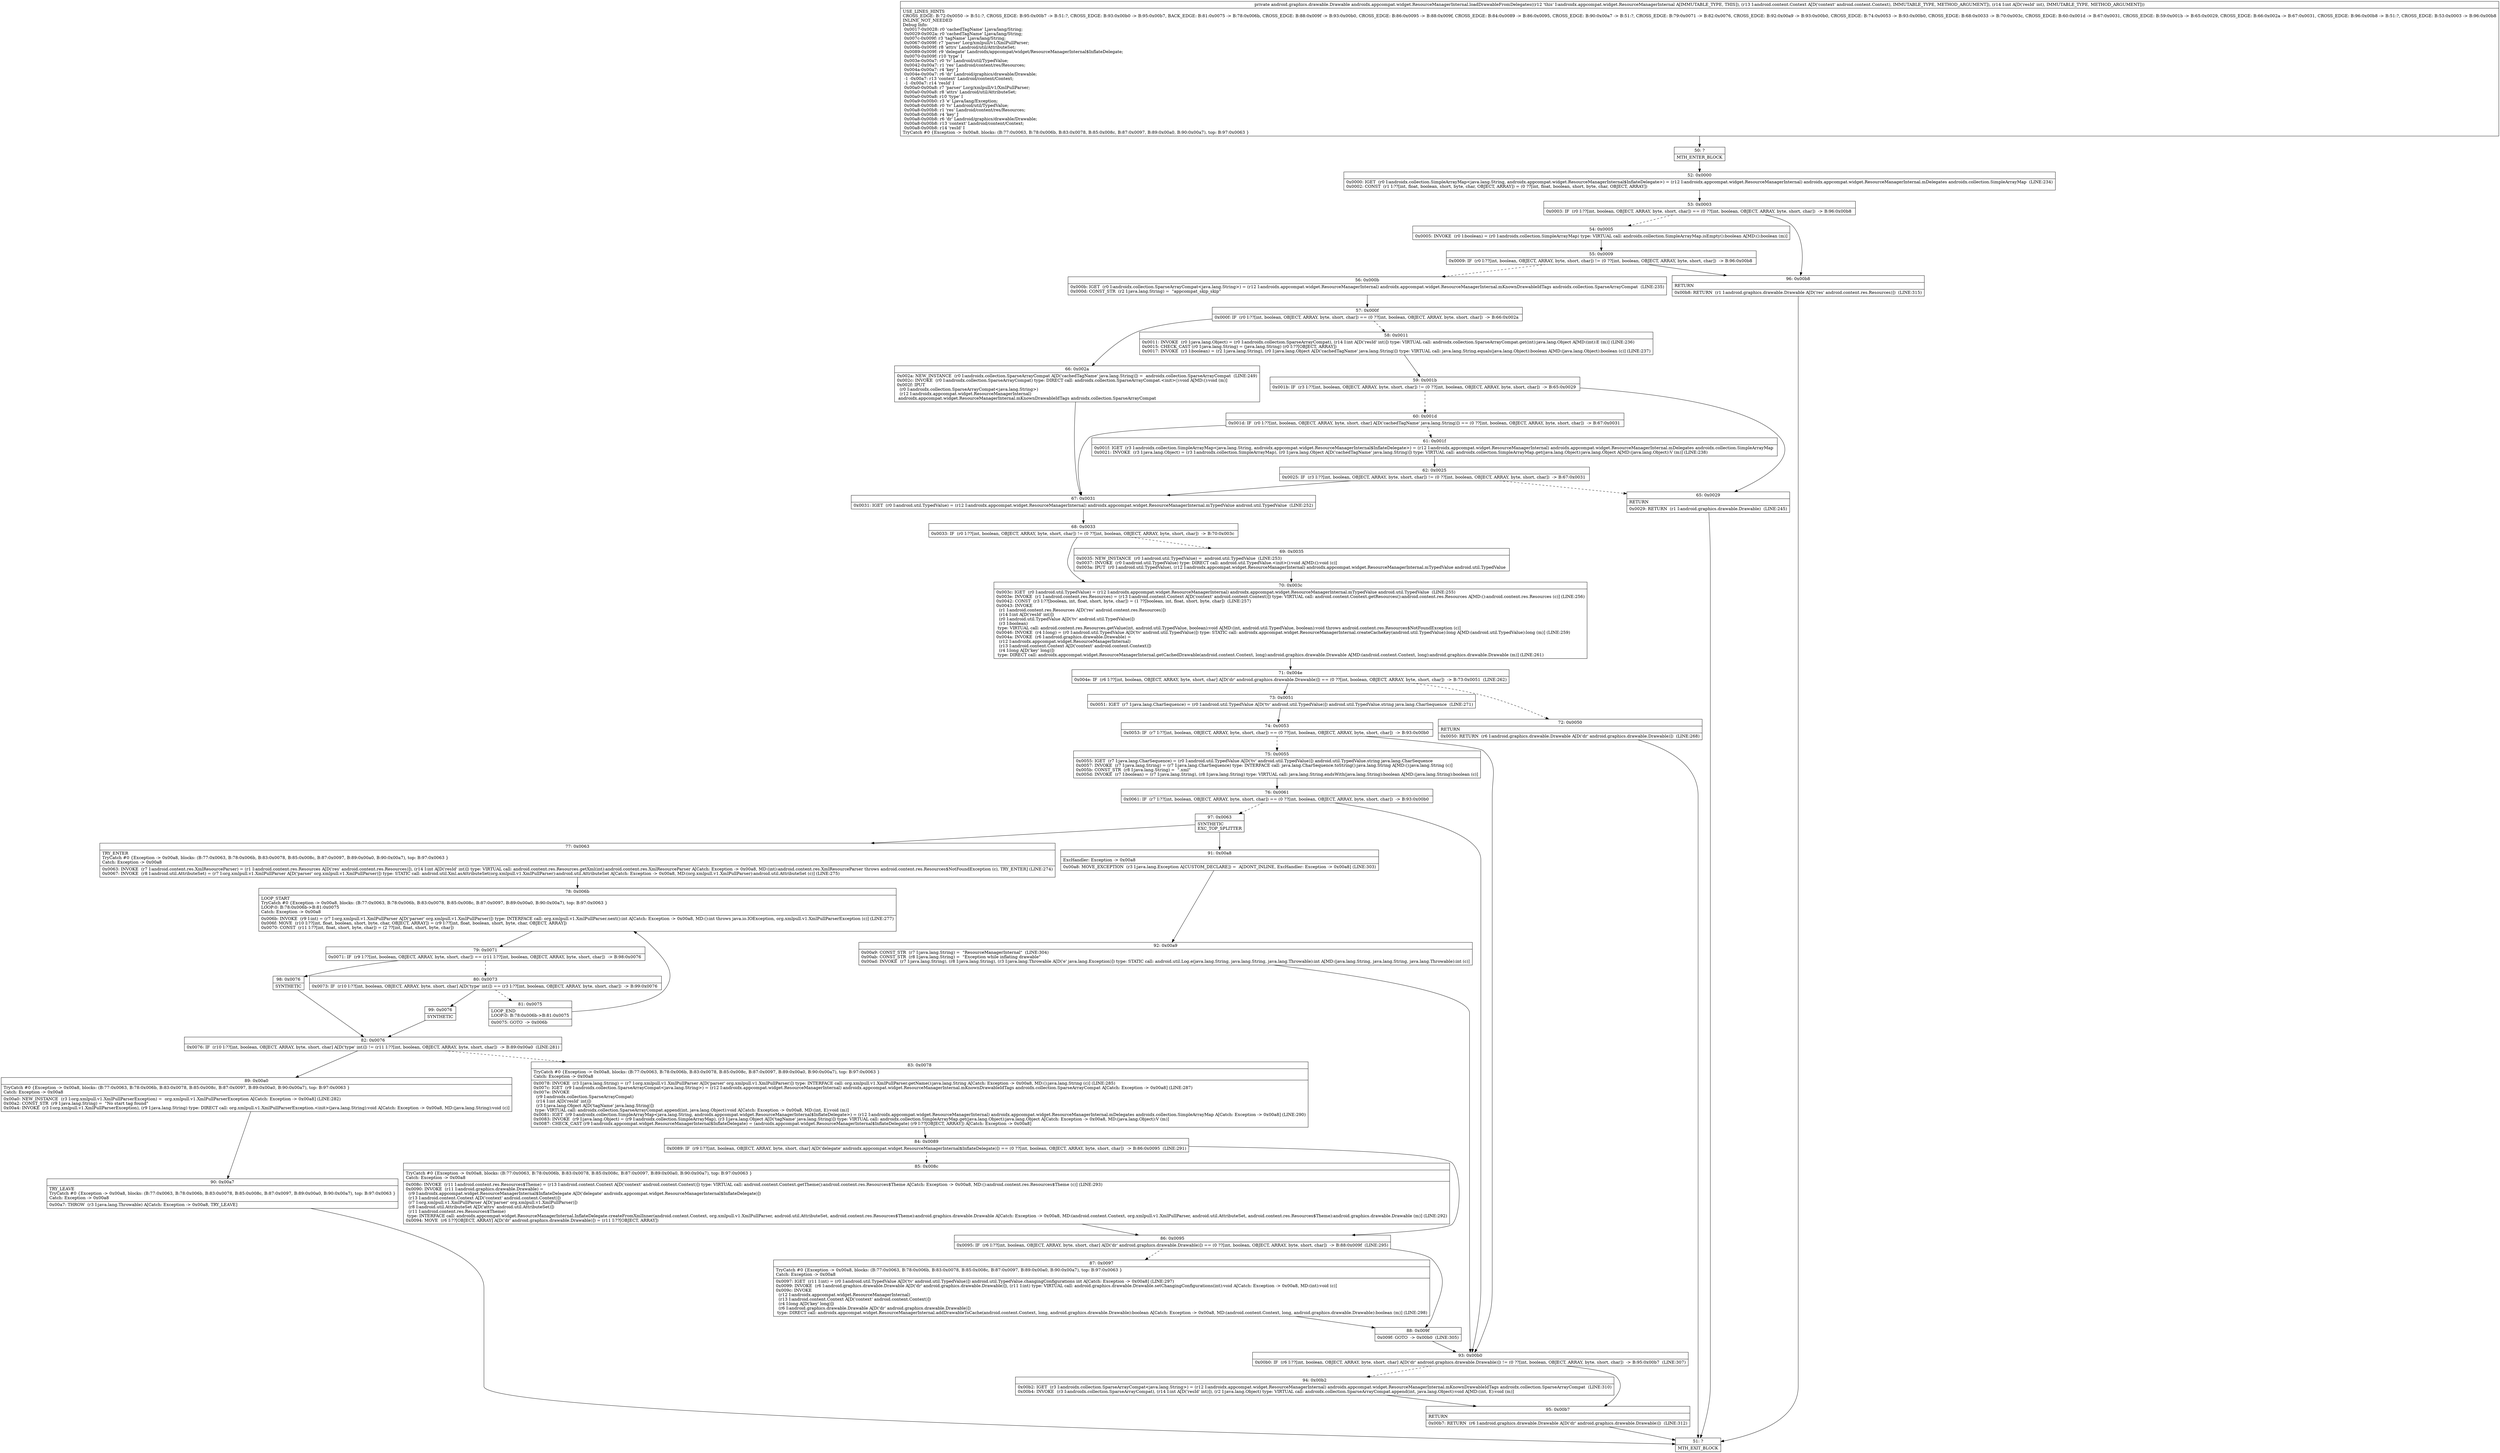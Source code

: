 digraph "CFG forandroidx.appcompat.widget.ResourceManagerInternal.loadDrawableFromDelegates(Landroid\/content\/Context;I)Landroid\/graphics\/drawable\/Drawable;" {
Node_50 [shape=record,label="{50\:\ ?|MTH_ENTER_BLOCK\l}"];
Node_52 [shape=record,label="{52\:\ 0x0000|0x0000: IGET  (r0 I:androidx.collection.SimpleArrayMap\<java.lang.String, androidx.appcompat.widget.ResourceManagerInternal$InflateDelegate\>) = (r12 I:androidx.appcompat.widget.ResourceManagerInternal) androidx.appcompat.widget.ResourceManagerInternal.mDelegates androidx.collection.SimpleArrayMap  (LINE:234)\l0x0002: CONST  (r1 I:??[int, float, boolean, short, byte, char, OBJECT, ARRAY]) = (0 ??[int, float, boolean, short, byte, char, OBJECT, ARRAY]) \l}"];
Node_53 [shape=record,label="{53\:\ 0x0003|0x0003: IF  (r0 I:??[int, boolean, OBJECT, ARRAY, byte, short, char]) == (0 ??[int, boolean, OBJECT, ARRAY, byte, short, char])  \-\> B:96:0x00b8 \l}"];
Node_54 [shape=record,label="{54\:\ 0x0005|0x0005: INVOKE  (r0 I:boolean) = (r0 I:androidx.collection.SimpleArrayMap) type: VIRTUAL call: androidx.collection.SimpleArrayMap.isEmpty():boolean A[MD:():boolean (m)]\l}"];
Node_55 [shape=record,label="{55\:\ 0x0009|0x0009: IF  (r0 I:??[int, boolean, OBJECT, ARRAY, byte, short, char]) != (0 ??[int, boolean, OBJECT, ARRAY, byte, short, char])  \-\> B:96:0x00b8 \l}"];
Node_56 [shape=record,label="{56\:\ 0x000b|0x000b: IGET  (r0 I:androidx.collection.SparseArrayCompat\<java.lang.String\>) = (r12 I:androidx.appcompat.widget.ResourceManagerInternal) androidx.appcompat.widget.ResourceManagerInternal.mKnownDrawableIdTags androidx.collection.SparseArrayCompat  (LINE:235)\l0x000d: CONST_STR  (r2 I:java.lang.String) =  \"appcompat_skip_skip\" \l}"];
Node_57 [shape=record,label="{57\:\ 0x000f|0x000f: IF  (r0 I:??[int, boolean, OBJECT, ARRAY, byte, short, char]) == (0 ??[int, boolean, OBJECT, ARRAY, byte, short, char])  \-\> B:66:0x002a \l}"];
Node_58 [shape=record,label="{58\:\ 0x0011|0x0011: INVOKE  (r0 I:java.lang.Object) = (r0 I:androidx.collection.SparseArrayCompat), (r14 I:int A[D('resId' int)]) type: VIRTUAL call: androidx.collection.SparseArrayCompat.get(int):java.lang.Object A[MD:(int):E (m)] (LINE:236)\l0x0015: CHECK_CAST (r0 I:java.lang.String) = (java.lang.String) (r0 I:??[OBJECT, ARRAY]) \l0x0017: INVOKE  (r3 I:boolean) = (r2 I:java.lang.String), (r0 I:java.lang.Object A[D('cachedTagName' java.lang.String)]) type: VIRTUAL call: java.lang.String.equals(java.lang.Object):boolean A[MD:(java.lang.Object):boolean (c)] (LINE:237)\l}"];
Node_59 [shape=record,label="{59\:\ 0x001b|0x001b: IF  (r3 I:??[int, boolean, OBJECT, ARRAY, byte, short, char]) != (0 ??[int, boolean, OBJECT, ARRAY, byte, short, char])  \-\> B:65:0x0029 \l}"];
Node_60 [shape=record,label="{60\:\ 0x001d|0x001d: IF  (r0 I:??[int, boolean, OBJECT, ARRAY, byte, short, char] A[D('cachedTagName' java.lang.String)]) == (0 ??[int, boolean, OBJECT, ARRAY, byte, short, char])  \-\> B:67:0x0031 \l}"];
Node_61 [shape=record,label="{61\:\ 0x001f|0x001f: IGET  (r3 I:androidx.collection.SimpleArrayMap\<java.lang.String, androidx.appcompat.widget.ResourceManagerInternal$InflateDelegate\>) = (r12 I:androidx.appcompat.widget.ResourceManagerInternal) androidx.appcompat.widget.ResourceManagerInternal.mDelegates androidx.collection.SimpleArrayMap \l0x0021: INVOKE  (r3 I:java.lang.Object) = (r3 I:androidx.collection.SimpleArrayMap), (r0 I:java.lang.Object A[D('cachedTagName' java.lang.String)]) type: VIRTUAL call: androidx.collection.SimpleArrayMap.get(java.lang.Object):java.lang.Object A[MD:(java.lang.Object):V (m)] (LINE:238)\l}"];
Node_62 [shape=record,label="{62\:\ 0x0025|0x0025: IF  (r3 I:??[int, boolean, OBJECT, ARRAY, byte, short, char]) != (0 ??[int, boolean, OBJECT, ARRAY, byte, short, char])  \-\> B:67:0x0031 \l}"];
Node_67 [shape=record,label="{67\:\ 0x0031|0x0031: IGET  (r0 I:android.util.TypedValue) = (r12 I:androidx.appcompat.widget.ResourceManagerInternal) androidx.appcompat.widget.ResourceManagerInternal.mTypedValue android.util.TypedValue  (LINE:252)\l}"];
Node_68 [shape=record,label="{68\:\ 0x0033|0x0033: IF  (r0 I:??[int, boolean, OBJECT, ARRAY, byte, short, char]) != (0 ??[int, boolean, OBJECT, ARRAY, byte, short, char])  \-\> B:70:0x003c \l}"];
Node_69 [shape=record,label="{69\:\ 0x0035|0x0035: NEW_INSTANCE  (r0 I:android.util.TypedValue) =  android.util.TypedValue  (LINE:253)\l0x0037: INVOKE  (r0 I:android.util.TypedValue) type: DIRECT call: android.util.TypedValue.\<init\>():void A[MD:():void (c)]\l0x003a: IPUT  (r0 I:android.util.TypedValue), (r12 I:androidx.appcompat.widget.ResourceManagerInternal) androidx.appcompat.widget.ResourceManagerInternal.mTypedValue android.util.TypedValue \l}"];
Node_70 [shape=record,label="{70\:\ 0x003c|0x003c: IGET  (r0 I:android.util.TypedValue) = (r12 I:androidx.appcompat.widget.ResourceManagerInternal) androidx.appcompat.widget.ResourceManagerInternal.mTypedValue android.util.TypedValue  (LINE:255)\l0x003e: INVOKE  (r1 I:android.content.res.Resources) = (r13 I:android.content.Context A[D('context' android.content.Context)]) type: VIRTUAL call: android.content.Context.getResources():android.content.res.Resources A[MD:():android.content.res.Resources (c)] (LINE:256)\l0x0042: CONST  (r3 I:??[boolean, int, float, short, byte, char]) = (1 ??[boolean, int, float, short, byte, char])  (LINE:257)\l0x0043: INVOKE  \l  (r1 I:android.content.res.Resources A[D('res' android.content.res.Resources)])\l  (r14 I:int A[D('resId' int)])\l  (r0 I:android.util.TypedValue A[D('tv' android.util.TypedValue)])\l  (r3 I:boolean)\l type: VIRTUAL call: android.content.res.Resources.getValue(int, android.util.TypedValue, boolean):void A[MD:(int, android.util.TypedValue, boolean):void throws android.content.res.Resources$NotFoundException (c)]\l0x0046: INVOKE  (r4 I:long) = (r0 I:android.util.TypedValue A[D('tv' android.util.TypedValue)]) type: STATIC call: androidx.appcompat.widget.ResourceManagerInternal.createCacheKey(android.util.TypedValue):long A[MD:(android.util.TypedValue):long (m)] (LINE:259)\l0x004a: INVOKE  (r6 I:android.graphics.drawable.Drawable) = \l  (r12 I:androidx.appcompat.widget.ResourceManagerInternal)\l  (r13 I:android.content.Context A[D('context' android.content.Context)])\l  (r4 I:long A[D('key' long)])\l type: DIRECT call: androidx.appcompat.widget.ResourceManagerInternal.getCachedDrawable(android.content.Context, long):android.graphics.drawable.Drawable A[MD:(android.content.Context, long):android.graphics.drawable.Drawable (m)] (LINE:261)\l}"];
Node_71 [shape=record,label="{71\:\ 0x004e|0x004e: IF  (r6 I:??[int, boolean, OBJECT, ARRAY, byte, short, char] A[D('dr' android.graphics.drawable.Drawable)]) == (0 ??[int, boolean, OBJECT, ARRAY, byte, short, char])  \-\> B:73:0x0051  (LINE:262)\l}"];
Node_72 [shape=record,label="{72\:\ 0x0050|RETURN\l|0x0050: RETURN  (r6 I:android.graphics.drawable.Drawable A[D('dr' android.graphics.drawable.Drawable)])  (LINE:268)\l}"];
Node_51 [shape=record,label="{51\:\ ?|MTH_EXIT_BLOCK\l}"];
Node_73 [shape=record,label="{73\:\ 0x0051|0x0051: IGET  (r7 I:java.lang.CharSequence) = (r0 I:android.util.TypedValue A[D('tv' android.util.TypedValue)]) android.util.TypedValue.string java.lang.CharSequence  (LINE:271)\l}"];
Node_74 [shape=record,label="{74\:\ 0x0053|0x0053: IF  (r7 I:??[int, boolean, OBJECT, ARRAY, byte, short, char]) == (0 ??[int, boolean, OBJECT, ARRAY, byte, short, char])  \-\> B:93:0x00b0 \l}"];
Node_75 [shape=record,label="{75\:\ 0x0055|0x0055: IGET  (r7 I:java.lang.CharSequence) = (r0 I:android.util.TypedValue A[D('tv' android.util.TypedValue)]) android.util.TypedValue.string java.lang.CharSequence \l0x0057: INVOKE  (r7 I:java.lang.String) = (r7 I:java.lang.CharSequence) type: INTERFACE call: java.lang.CharSequence.toString():java.lang.String A[MD:():java.lang.String (c)]\l0x005b: CONST_STR  (r8 I:java.lang.String) =  \".xml\" \l0x005d: INVOKE  (r7 I:boolean) = (r7 I:java.lang.String), (r8 I:java.lang.String) type: VIRTUAL call: java.lang.String.endsWith(java.lang.String):boolean A[MD:(java.lang.String):boolean (c)]\l}"];
Node_76 [shape=record,label="{76\:\ 0x0061|0x0061: IF  (r7 I:??[int, boolean, OBJECT, ARRAY, byte, short, char]) == (0 ??[int, boolean, OBJECT, ARRAY, byte, short, char])  \-\> B:93:0x00b0 \l}"];
Node_97 [shape=record,label="{97\:\ 0x0063|SYNTHETIC\lEXC_TOP_SPLITTER\l}"];
Node_77 [shape=record,label="{77\:\ 0x0063|TRY_ENTER\lTryCatch #0 \{Exception \-\> 0x00a8, blocks: (B:77:0x0063, B:78:0x006b, B:83:0x0078, B:85:0x008c, B:87:0x0097, B:89:0x00a0, B:90:0x00a7), top: B:97:0x0063 \}\lCatch: Exception \-\> 0x00a8\l|0x0063: INVOKE  (r7 I:android.content.res.XmlResourceParser) = (r1 I:android.content.res.Resources A[D('res' android.content.res.Resources)]), (r14 I:int A[D('resId' int)]) type: VIRTUAL call: android.content.res.Resources.getXml(int):android.content.res.XmlResourceParser A[Catch: Exception \-\> 0x00a8, MD:(int):android.content.res.XmlResourceParser throws android.content.res.Resources$NotFoundException (c), TRY_ENTER] (LINE:274)\l0x0067: INVOKE  (r8 I:android.util.AttributeSet) = (r7 I:org.xmlpull.v1.XmlPullParser A[D('parser' org.xmlpull.v1.XmlPullParser)]) type: STATIC call: android.util.Xml.asAttributeSet(org.xmlpull.v1.XmlPullParser):android.util.AttributeSet A[Catch: Exception \-\> 0x00a8, MD:(org.xmlpull.v1.XmlPullParser):android.util.AttributeSet (c)] (LINE:275)\l}"];
Node_78 [shape=record,label="{78\:\ 0x006b|LOOP_START\lTryCatch #0 \{Exception \-\> 0x00a8, blocks: (B:77:0x0063, B:78:0x006b, B:83:0x0078, B:85:0x008c, B:87:0x0097, B:89:0x00a0, B:90:0x00a7), top: B:97:0x0063 \}\lLOOP:0: B:78:0x006b\-\>B:81:0x0075\lCatch: Exception \-\> 0x00a8\l|0x006b: INVOKE  (r9 I:int) = (r7 I:org.xmlpull.v1.XmlPullParser A[D('parser' org.xmlpull.v1.XmlPullParser)]) type: INTERFACE call: org.xmlpull.v1.XmlPullParser.next():int A[Catch: Exception \-\> 0x00a8, MD:():int throws java.io.IOException, org.xmlpull.v1.XmlPullParserException (c)] (LINE:277)\l0x006f: MOVE  (r10 I:??[int, float, boolean, short, byte, char, OBJECT, ARRAY]) = (r9 I:??[int, float, boolean, short, byte, char, OBJECT, ARRAY]) \l0x0070: CONST  (r11 I:??[int, float, short, byte, char]) = (2 ??[int, float, short, byte, char]) \l}"];
Node_79 [shape=record,label="{79\:\ 0x0071|0x0071: IF  (r9 I:??[int, boolean, OBJECT, ARRAY, byte, short, char]) == (r11 I:??[int, boolean, OBJECT, ARRAY, byte, short, char])  \-\> B:98:0x0076 \l}"];
Node_80 [shape=record,label="{80\:\ 0x0073|0x0073: IF  (r10 I:??[int, boolean, OBJECT, ARRAY, byte, short, char] A[D('type' int)]) == (r3 I:??[int, boolean, OBJECT, ARRAY, byte, short, char])  \-\> B:99:0x0076 \l}"];
Node_81 [shape=record,label="{81\:\ 0x0075|LOOP_END\lLOOP:0: B:78:0x006b\-\>B:81:0x0075\l|0x0075: GOTO  \-\> 0x006b \l}"];
Node_99 [shape=record,label="{99\:\ 0x0076|SYNTHETIC\l}"];
Node_82 [shape=record,label="{82\:\ 0x0076|0x0076: IF  (r10 I:??[int, boolean, OBJECT, ARRAY, byte, short, char] A[D('type' int)]) != (r11 I:??[int, boolean, OBJECT, ARRAY, byte, short, char])  \-\> B:89:0x00a0  (LINE:281)\l}"];
Node_83 [shape=record,label="{83\:\ 0x0078|TryCatch #0 \{Exception \-\> 0x00a8, blocks: (B:77:0x0063, B:78:0x006b, B:83:0x0078, B:85:0x008c, B:87:0x0097, B:89:0x00a0, B:90:0x00a7), top: B:97:0x0063 \}\lCatch: Exception \-\> 0x00a8\l|0x0078: INVOKE  (r3 I:java.lang.String) = (r7 I:org.xmlpull.v1.XmlPullParser A[D('parser' org.xmlpull.v1.XmlPullParser)]) type: INTERFACE call: org.xmlpull.v1.XmlPullParser.getName():java.lang.String A[Catch: Exception \-\> 0x00a8, MD:():java.lang.String (c)] (LINE:285)\l0x007c: IGET  (r9 I:androidx.collection.SparseArrayCompat\<java.lang.String\>) = (r12 I:androidx.appcompat.widget.ResourceManagerInternal) androidx.appcompat.widget.ResourceManagerInternal.mKnownDrawableIdTags androidx.collection.SparseArrayCompat A[Catch: Exception \-\> 0x00a8] (LINE:287)\l0x007e: INVOKE  \l  (r9 I:androidx.collection.SparseArrayCompat)\l  (r14 I:int A[D('resId' int)])\l  (r3 I:java.lang.Object A[D('tagName' java.lang.String)])\l type: VIRTUAL call: androidx.collection.SparseArrayCompat.append(int, java.lang.Object):void A[Catch: Exception \-\> 0x00a8, MD:(int, E):void (m)]\l0x0081: IGET  (r9 I:androidx.collection.SimpleArrayMap\<java.lang.String, androidx.appcompat.widget.ResourceManagerInternal$InflateDelegate\>) = (r12 I:androidx.appcompat.widget.ResourceManagerInternal) androidx.appcompat.widget.ResourceManagerInternal.mDelegates androidx.collection.SimpleArrayMap A[Catch: Exception \-\> 0x00a8] (LINE:290)\l0x0083: INVOKE  (r9 I:java.lang.Object) = (r9 I:androidx.collection.SimpleArrayMap), (r3 I:java.lang.Object A[D('tagName' java.lang.String)]) type: VIRTUAL call: androidx.collection.SimpleArrayMap.get(java.lang.Object):java.lang.Object A[Catch: Exception \-\> 0x00a8, MD:(java.lang.Object):V (m)]\l0x0087: CHECK_CAST (r9 I:androidx.appcompat.widget.ResourceManagerInternal$InflateDelegate) = (androidx.appcompat.widget.ResourceManagerInternal$InflateDelegate) (r9 I:??[OBJECT, ARRAY]) A[Catch: Exception \-\> 0x00a8]\l}"];
Node_84 [shape=record,label="{84\:\ 0x0089|0x0089: IF  (r9 I:??[int, boolean, OBJECT, ARRAY, byte, short, char] A[D('delegate' androidx.appcompat.widget.ResourceManagerInternal$InflateDelegate)]) == (0 ??[int, boolean, OBJECT, ARRAY, byte, short, char])  \-\> B:86:0x0095  (LINE:291)\l}"];
Node_85 [shape=record,label="{85\:\ 0x008c|TryCatch #0 \{Exception \-\> 0x00a8, blocks: (B:77:0x0063, B:78:0x006b, B:83:0x0078, B:85:0x008c, B:87:0x0097, B:89:0x00a0, B:90:0x00a7), top: B:97:0x0063 \}\lCatch: Exception \-\> 0x00a8\l|0x008c: INVOKE  (r11 I:android.content.res.Resources$Theme) = (r13 I:android.content.Context A[D('context' android.content.Context)]) type: VIRTUAL call: android.content.Context.getTheme():android.content.res.Resources$Theme A[Catch: Exception \-\> 0x00a8, MD:():android.content.res.Resources$Theme (c)] (LINE:293)\l0x0090: INVOKE  (r11 I:android.graphics.drawable.Drawable) = \l  (r9 I:androidx.appcompat.widget.ResourceManagerInternal$InflateDelegate A[D('delegate' androidx.appcompat.widget.ResourceManagerInternal$InflateDelegate)])\l  (r13 I:android.content.Context A[D('context' android.content.Context)])\l  (r7 I:org.xmlpull.v1.XmlPullParser A[D('parser' org.xmlpull.v1.XmlPullParser)])\l  (r8 I:android.util.AttributeSet A[D('attrs' android.util.AttributeSet)])\l  (r11 I:android.content.res.Resources$Theme)\l type: INTERFACE call: androidx.appcompat.widget.ResourceManagerInternal.InflateDelegate.createFromXmlInner(android.content.Context, org.xmlpull.v1.XmlPullParser, android.util.AttributeSet, android.content.res.Resources$Theme):android.graphics.drawable.Drawable A[Catch: Exception \-\> 0x00a8, MD:(android.content.Context, org.xmlpull.v1.XmlPullParser, android.util.AttributeSet, android.content.res.Resources$Theme):android.graphics.drawable.Drawable (m)] (LINE:292)\l0x0094: MOVE  (r6 I:??[OBJECT, ARRAY] A[D('dr' android.graphics.drawable.Drawable)]) = (r11 I:??[OBJECT, ARRAY]) \l}"];
Node_86 [shape=record,label="{86\:\ 0x0095|0x0095: IF  (r6 I:??[int, boolean, OBJECT, ARRAY, byte, short, char] A[D('dr' android.graphics.drawable.Drawable)]) == (0 ??[int, boolean, OBJECT, ARRAY, byte, short, char])  \-\> B:88:0x009f  (LINE:295)\l}"];
Node_87 [shape=record,label="{87\:\ 0x0097|TryCatch #0 \{Exception \-\> 0x00a8, blocks: (B:77:0x0063, B:78:0x006b, B:83:0x0078, B:85:0x008c, B:87:0x0097, B:89:0x00a0, B:90:0x00a7), top: B:97:0x0063 \}\lCatch: Exception \-\> 0x00a8\l|0x0097: IGET  (r11 I:int) = (r0 I:android.util.TypedValue A[D('tv' android.util.TypedValue)]) android.util.TypedValue.changingConfigurations int A[Catch: Exception \-\> 0x00a8] (LINE:297)\l0x0099: INVOKE  (r6 I:android.graphics.drawable.Drawable A[D('dr' android.graphics.drawable.Drawable)]), (r11 I:int) type: VIRTUAL call: android.graphics.drawable.Drawable.setChangingConfigurations(int):void A[Catch: Exception \-\> 0x00a8, MD:(int):void (c)]\l0x009c: INVOKE  \l  (r12 I:androidx.appcompat.widget.ResourceManagerInternal)\l  (r13 I:android.content.Context A[D('context' android.content.Context)])\l  (r4 I:long A[D('key' long)])\l  (r6 I:android.graphics.drawable.Drawable A[D('dr' android.graphics.drawable.Drawable)])\l type: DIRECT call: androidx.appcompat.widget.ResourceManagerInternal.addDrawableToCache(android.content.Context, long, android.graphics.drawable.Drawable):boolean A[Catch: Exception \-\> 0x00a8, MD:(android.content.Context, long, android.graphics.drawable.Drawable):boolean (m)] (LINE:298)\l}"];
Node_88 [shape=record,label="{88\:\ 0x009f|0x009f: GOTO  \-\> 0x00b0  (LINE:305)\l}"];
Node_89 [shape=record,label="{89\:\ 0x00a0|TryCatch #0 \{Exception \-\> 0x00a8, blocks: (B:77:0x0063, B:78:0x006b, B:83:0x0078, B:85:0x008c, B:87:0x0097, B:89:0x00a0, B:90:0x00a7), top: B:97:0x0063 \}\lCatch: Exception \-\> 0x00a8\l|0x00a0: NEW_INSTANCE  (r3 I:org.xmlpull.v1.XmlPullParserException) =  org.xmlpull.v1.XmlPullParserException A[Catch: Exception \-\> 0x00a8] (LINE:282)\l0x00a2: CONST_STR  (r9 I:java.lang.String) =  \"No start tag found\" \l0x00a4: INVOKE  (r3 I:org.xmlpull.v1.XmlPullParserException), (r9 I:java.lang.String) type: DIRECT call: org.xmlpull.v1.XmlPullParserException.\<init\>(java.lang.String):void A[Catch: Exception \-\> 0x00a8, MD:(java.lang.String):void (c)]\l}"];
Node_90 [shape=record,label="{90\:\ 0x00a7|TRY_LEAVE\lTryCatch #0 \{Exception \-\> 0x00a8, blocks: (B:77:0x0063, B:78:0x006b, B:83:0x0078, B:85:0x008c, B:87:0x0097, B:89:0x00a0, B:90:0x00a7), top: B:97:0x0063 \}\lCatch: Exception \-\> 0x00a8\l|0x00a7: THROW  (r3 I:java.lang.Throwable) A[Catch: Exception \-\> 0x00a8, TRY_LEAVE]\l}"];
Node_98 [shape=record,label="{98\:\ 0x0076|SYNTHETIC\l}"];
Node_91 [shape=record,label="{91\:\ 0x00a8|ExcHandler: Exception \-\> 0x00a8\l|0x00a8: MOVE_EXCEPTION  (r3 I:java.lang.Exception A[CUSTOM_DECLARE]) =  A[DONT_INLINE, ExcHandler: Exception \-\> 0x00a8] (LINE:303)\l}"];
Node_92 [shape=record,label="{92\:\ 0x00a9|0x00a9: CONST_STR  (r7 I:java.lang.String) =  \"ResourceManagerInternal\"  (LINE:304)\l0x00ab: CONST_STR  (r8 I:java.lang.String) =  \"Exception while inflating drawable\" \l0x00ad: INVOKE  (r7 I:java.lang.String), (r8 I:java.lang.String), (r3 I:java.lang.Throwable A[D('e' java.lang.Exception)]) type: STATIC call: android.util.Log.e(java.lang.String, java.lang.String, java.lang.Throwable):int A[MD:(java.lang.String, java.lang.String, java.lang.Throwable):int (c)]\l}"];
Node_93 [shape=record,label="{93\:\ 0x00b0|0x00b0: IF  (r6 I:??[int, boolean, OBJECT, ARRAY, byte, short, char] A[D('dr' android.graphics.drawable.Drawable)]) != (0 ??[int, boolean, OBJECT, ARRAY, byte, short, char])  \-\> B:95:0x00b7  (LINE:307)\l}"];
Node_94 [shape=record,label="{94\:\ 0x00b2|0x00b2: IGET  (r3 I:androidx.collection.SparseArrayCompat\<java.lang.String\>) = (r12 I:androidx.appcompat.widget.ResourceManagerInternal) androidx.appcompat.widget.ResourceManagerInternal.mKnownDrawableIdTags androidx.collection.SparseArrayCompat  (LINE:310)\l0x00b4: INVOKE  (r3 I:androidx.collection.SparseArrayCompat), (r14 I:int A[D('resId' int)]), (r2 I:java.lang.Object) type: VIRTUAL call: androidx.collection.SparseArrayCompat.append(int, java.lang.Object):void A[MD:(int, E):void (m)]\l}"];
Node_95 [shape=record,label="{95\:\ 0x00b7|RETURN\l|0x00b7: RETURN  (r6 I:android.graphics.drawable.Drawable A[D('dr' android.graphics.drawable.Drawable)])  (LINE:312)\l}"];
Node_65 [shape=record,label="{65\:\ 0x0029|RETURN\l|0x0029: RETURN  (r1 I:android.graphics.drawable.Drawable)  (LINE:245)\l}"];
Node_66 [shape=record,label="{66\:\ 0x002a|0x002a: NEW_INSTANCE  (r0 I:androidx.collection.SparseArrayCompat A[D('cachedTagName' java.lang.String)]) =  androidx.collection.SparseArrayCompat  (LINE:249)\l0x002c: INVOKE  (r0 I:androidx.collection.SparseArrayCompat) type: DIRECT call: androidx.collection.SparseArrayCompat.\<init\>():void A[MD:():void (m)]\l0x002f: IPUT  \l  (r0 I:androidx.collection.SparseArrayCompat\<java.lang.String\>)\l  (r12 I:androidx.appcompat.widget.ResourceManagerInternal)\l androidx.appcompat.widget.ResourceManagerInternal.mKnownDrawableIdTags androidx.collection.SparseArrayCompat \l}"];
Node_96 [shape=record,label="{96\:\ 0x00b8|RETURN\l|0x00b8: RETURN  (r1 I:android.graphics.drawable.Drawable A[D('res' android.content.res.Resources)])  (LINE:315)\l}"];
MethodNode[shape=record,label="{private android.graphics.drawable.Drawable androidx.appcompat.widget.ResourceManagerInternal.loadDrawableFromDelegates((r12 'this' I:androidx.appcompat.widget.ResourceManagerInternal A[IMMUTABLE_TYPE, THIS]), (r13 I:android.content.Context A[D('context' android.content.Context), IMMUTABLE_TYPE, METHOD_ARGUMENT]), (r14 I:int A[D('resId' int), IMMUTABLE_TYPE, METHOD_ARGUMENT]))  | USE_LINES_HINTS\lCROSS_EDGE: B:72:0x0050 \-\> B:51:?, CROSS_EDGE: B:95:0x00b7 \-\> B:51:?, CROSS_EDGE: B:93:0x00b0 \-\> B:95:0x00b7, BACK_EDGE: B:81:0x0075 \-\> B:78:0x006b, CROSS_EDGE: B:88:0x009f \-\> B:93:0x00b0, CROSS_EDGE: B:86:0x0095 \-\> B:88:0x009f, CROSS_EDGE: B:84:0x0089 \-\> B:86:0x0095, CROSS_EDGE: B:90:0x00a7 \-\> B:51:?, CROSS_EDGE: B:79:0x0071 \-\> B:82:0x0076, CROSS_EDGE: B:92:0x00a9 \-\> B:93:0x00b0, CROSS_EDGE: B:74:0x0053 \-\> B:93:0x00b0, CROSS_EDGE: B:68:0x0033 \-\> B:70:0x003c, CROSS_EDGE: B:60:0x001d \-\> B:67:0x0031, CROSS_EDGE: B:59:0x001b \-\> B:65:0x0029, CROSS_EDGE: B:66:0x002a \-\> B:67:0x0031, CROSS_EDGE: B:96:0x00b8 \-\> B:51:?, CROSS_EDGE: B:53:0x0003 \-\> B:96:0x00b8\lINLINE_NOT_NEEDED\lDebug Info:\l  0x0017\-0x0028: r0 'cachedTagName' Ljava\/lang\/String;\l  0x0029\-0x002a: r0 'cachedTagName' Ljava\/lang\/String;\l  0x007c\-0x009f: r3 'tagName' Ljava\/lang\/String;\l  0x0067\-0x009f: r7 'parser' Lorg\/xmlpull\/v1\/XmlPullParser;\l  0x006b\-0x009f: r8 'attrs' Landroid\/util\/AttributeSet;\l  0x0089\-0x009f: r9 'delegate' Landroidx\/appcompat\/widget\/ResourceManagerInternal$InflateDelegate;\l  0x0070\-0x009f: r10 'type' I\l  0x003e\-0x00a7: r0 'tv' Landroid\/util\/TypedValue;\l  0x0042\-0x00a7: r1 'res' Landroid\/content\/res\/Resources;\l  0x004a\-0x00a7: r4 'key' J\l  0x004e\-0x00a7: r6 'dr' Landroid\/graphics\/drawable\/Drawable;\l  \-1 \-0x00a7: r13 'context' Landroid\/content\/Context;\l  \-1 \-0x00a7: r14 'resId' I\l  0x00a0\-0x00a8: r7 'parser' Lorg\/xmlpull\/v1\/XmlPullParser;\l  0x00a0\-0x00a8: r8 'attrs' Landroid\/util\/AttributeSet;\l  0x00a0\-0x00a8: r10 'type' I\l  0x00a9\-0x00b0: r3 'e' Ljava\/lang\/Exception;\l  0x00a8\-0x00b8: r0 'tv' Landroid\/util\/TypedValue;\l  0x00a8\-0x00b8: r1 'res' Landroid\/content\/res\/Resources;\l  0x00a8\-0x00b8: r4 'key' J\l  0x00a8\-0x00b8: r6 'dr' Landroid\/graphics\/drawable\/Drawable;\l  0x00a8\-0x00b8: r13 'context' Landroid\/content\/Context;\l  0x00a8\-0x00b8: r14 'resId' I\lTryCatch #0 \{Exception \-\> 0x00a8, blocks: (B:77:0x0063, B:78:0x006b, B:83:0x0078, B:85:0x008c, B:87:0x0097, B:89:0x00a0, B:90:0x00a7), top: B:97:0x0063 \}\l}"];
MethodNode -> Node_50;Node_50 -> Node_52;
Node_52 -> Node_53;
Node_53 -> Node_54[style=dashed];
Node_53 -> Node_96;
Node_54 -> Node_55;
Node_55 -> Node_56[style=dashed];
Node_55 -> Node_96;
Node_56 -> Node_57;
Node_57 -> Node_58[style=dashed];
Node_57 -> Node_66;
Node_58 -> Node_59;
Node_59 -> Node_60[style=dashed];
Node_59 -> Node_65;
Node_60 -> Node_61[style=dashed];
Node_60 -> Node_67;
Node_61 -> Node_62;
Node_62 -> Node_65[style=dashed];
Node_62 -> Node_67;
Node_67 -> Node_68;
Node_68 -> Node_69[style=dashed];
Node_68 -> Node_70;
Node_69 -> Node_70;
Node_70 -> Node_71;
Node_71 -> Node_72[style=dashed];
Node_71 -> Node_73;
Node_72 -> Node_51;
Node_73 -> Node_74;
Node_74 -> Node_75[style=dashed];
Node_74 -> Node_93;
Node_75 -> Node_76;
Node_76 -> Node_93;
Node_76 -> Node_97[style=dashed];
Node_97 -> Node_77;
Node_97 -> Node_91;
Node_77 -> Node_78;
Node_78 -> Node_79;
Node_79 -> Node_80[style=dashed];
Node_79 -> Node_98;
Node_80 -> Node_81[style=dashed];
Node_80 -> Node_99;
Node_81 -> Node_78;
Node_99 -> Node_82;
Node_82 -> Node_83[style=dashed];
Node_82 -> Node_89;
Node_83 -> Node_84;
Node_84 -> Node_85[style=dashed];
Node_84 -> Node_86;
Node_85 -> Node_86;
Node_86 -> Node_87[style=dashed];
Node_86 -> Node_88;
Node_87 -> Node_88;
Node_88 -> Node_93;
Node_89 -> Node_90;
Node_90 -> Node_51;
Node_98 -> Node_82;
Node_91 -> Node_92;
Node_92 -> Node_93;
Node_93 -> Node_94[style=dashed];
Node_93 -> Node_95;
Node_94 -> Node_95;
Node_95 -> Node_51;
Node_65 -> Node_51;
Node_66 -> Node_67;
Node_96 -> Node_51;
}

